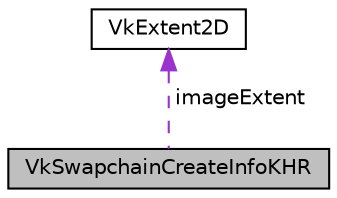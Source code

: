 digraph "VkSwapchainCreateInfoKHR"
{
 // LATEX_PDF_SIZE
  edge [fontname="Helvetica",fontsize="10",labelfontname="Helvetica",labelfontsize="10"];
  node [fontname="Helvetica",fontsize="10",shape=record];
  Node1 [label="VkSwapchainCreateInfoKHR",height=0.2,width=0.4,color="black", fillcolor="grey75", style="filled", fontcolor="black",tooltip=" "];
  Node2 -> Node1 [dir="back",color="darkorchid3",fontsize="10",style="dashed",label=" imageExtent" ,fontname="Helvetica"];
  Node2 [label="VkExtent2D",height=0.2,width=0.4,color="black", fillcolor="white", style="filled",URL="$structVkExtent2D.html",tooltip=" "];
}
